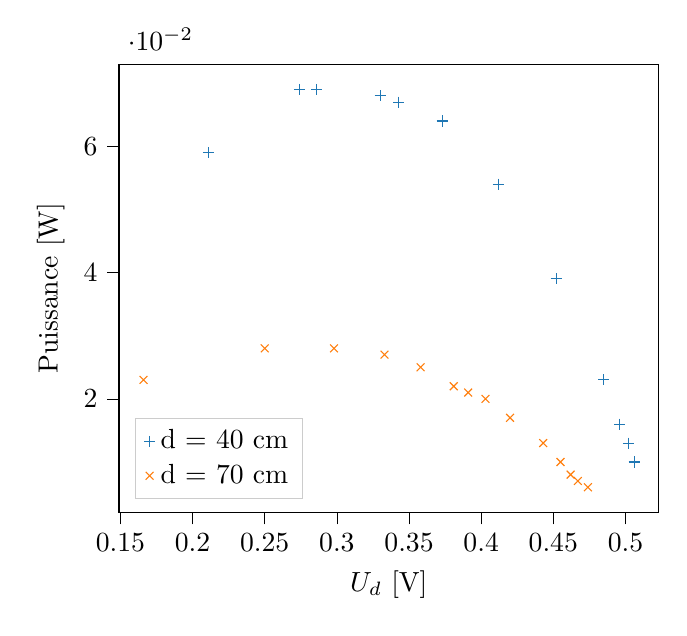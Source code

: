 % This file was created with tikzplotlib v0.10.1.
\begin{tikzpicture}

\definecolor{darkgray176}{RGB}{176,176,176}
\definecolor{darkorange25512714}{RGB}{255,127,14}
\definecolor{lightgray204}{RGB}{204,204,204}
\definecolor{steelblue31119180}{RGB}{31,119,180}

\begin{axis}[
legend cell align={left},
legend style={
  fill opacity=0.8,
  draw opacity=1,
  text opacity=1,
  at={(0.03,0.03)},
  anchor=south west,
  draw=lightgray204
},
tick align=outside,
tick pos=left,
x grid style={darkgray176},
xlabel={\(\displaystyle U_d\) [V]},
xmin=0.149, xmax=0.523,
xtick style={color=black},
y grid style={darkgray176},
ylabel={Puissance [W]},
ymin=0.002, ymax=0.073,
ytick style={color=black}
]
\addplot [draw=steelblue31119180, fill=steelblue31119180, mark=+, only marks]
table{%
x  y
0.506 0.01
0.502 0.013
0.496 0.016
0.485 0.023
0.452 0.039
0.412 0.054
0.373 0.064
0.286 0.069
0.33 0.068
0.343 0.067
0.274 0.069
0.211 0.059
};
\addlegendentry{d = 40 cm}
\addplot [draw=darkorange25512714, fill=darkorange25512714, mark=x, only marks]
table{%
x  y
0.474 0.006
0.467 0.007
0.462 0.008
0.455 0.01
0.443 0.013
0.42 0.017
0.403 0.02
0.391 0.021
0.381 0.022
0.358 0.025
0.333 0.027
0.298 0.028
0.25 0.028
0.166 0.023
};
\addlegendentry{d = 70 cm}
\end{axis}

\end{tikzpicture}

